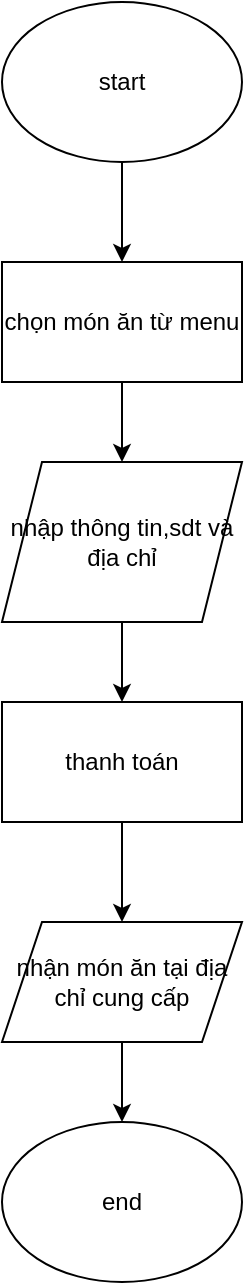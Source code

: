 <mxfile version="28.2.3">
  <diagram name="Trang-1" id="L-YplVWb-fNjOiKq86wW">
    <mxGraphModel dx="1042" dy="596" grid="1" gridSize="10" guides="1" tooltips="1" connect="1" arrows="1" fold="1" page="1" pageScale="1" pageWidth="827" pageHeight="1169" math="0" shadow="0">
      <root>
        <mxCell id="0" />
        <mxCell id="1" parent="0" />
        <mxCell id="jA-qkMcG9kpiO2JGJWrB-4" value="" style="edgeStyle=orthogonalEdgeStyle;rounded=0;orthogonalLoop=1;jettySize=auto;html=1;" edge="1" parent="1" source="jA-qkMcG9kpiO2JGJWrB-1" target="jA-qkMcG9kpiO2JGJWrB-2">
          <mxGeometry relative="1" as="geometry" />
        </mxCell>
        <mxCell id="jA-qkMcG9kpiO2JGJWrB-1" value="start" style="ellipse;whiteSpace=wrap;html=1;" vertex="1" parent="1">
          <mxGeometry x="350" y="270" width="120" height="80" as="geometry" />
        </mxCell>
        <mxCell id="jA-qkMcG9kpiO2JGJWrB-6" value="" style="edgeStyle=orthogonalEdgeStyle;rounded=0;orthogonalLoop=1;jettySize=auto;html=1;" edge="1" parent="1" source="jA-qkMcG9kpiO2JGJWrB-2">
          <mxGeometry relative="1" as="geometry">
            <mxPoint x="410" y="500" as="targetPoint" />
          </mxGeometry>
        </mxCell>
        <mxCell id="jA-qkMcG9kpiO2JGJWrB-2" value="chọn món ăn từ menu" style="rounded=0;whiteSpace=wrap;html=1;" vertex="1" parent="1">
          <mxGeometry x="350" y="400" width="120" height="60" as="geometry" />
        </mxCell>
        <mxCell id="jA-qkMcG9kpiO2JGJWrB-9" value="" style="edgeStyle=orthogonalEdgeStyle;rounded=0;orthogonalLoop=1;jettySize=auto;html=1;" edge="1" parent="1" source="jA-qkMcG9kpiO2JGJWrB-7">
          <mxGeometry relative="1" as="geometry">
            <mxPoint x="410" y="620" as="targetPoint" />
          </mxGeometry>
        </mxCell>
        <mxCell id="jA-qkMcG9kpiO2JGJWrB-7" value="nhập thông tin,sdt và địa chỉ" style="shape=parallelogram;perimeter=parallelogramPerimeter;whiteSpace=wrap;html=1;fixedSize=1;" vertex="1" parent="1">
          <mxGeometry x="350" y="500" width="120" height="80" as="geometry" />
        </mxCell>
        <mxCell id="jA-qkMcG9kpiO2JGJWrB-13" value="" style="edgeStyle=orthogonalEdgeStyle;rounded=0;orthogonalLoop=1;jettySize=auto;html=1;" edge="1" parent="1" source="jA-qkMcG9kpiO2JGJWrB-10" target="jA-qkMcG9kpiO2JGJWrB-12">
          <mxGeometry relative="1" as="geometry" />
        </mxCell>
        <mxCell id="jA-qkMcG9kpiO2JGJWrB-10" value="thanh toán" style="rounded=0;whiteSpace=wrap;html=1;" vertex="1" parent="1">
          <mxGeometry x="350" y="620" width="120" height="60" as="geometry" />
        </mxCell>
        <mxCell id="jA-qkMcG9kpiO2JGJWrB-15" value="" style="edgeStyle=orthogonalEdgeStyle;rounded=0;orthogonalLoop=1;jettySize=auto;html=1;" edge="1" parent="1" source="jA-qkMcG9kpiO2JGJWrB-12" target="jA-qkMcG9kpiO2JGJWrB-14">
          <mxGeometry relative="1" as="geometry" />
        </mxCell>
        <mxCell id="jA-qkMcG9kpiO2JGJWrB-12" value="nhận món ăn tại địa chỉ cung cấp" style="shape=parallelogram;perimeter=parallelogramPerimeter;whiteSpace=wrap;html=1;fixedSize=1;rounded=0;" vertex="1" parent="1">
          <mxGeometry x="350" y="730" width="120" height="60" as="geometry" />
        </mxCell>
        <mxCell id="jA-qkMcG9kpiO2JGJWrB-14" value="end" style="ellipse;whiteSpace=wrap;html=1;" vertex="1" parent="1">
          <mxGeometry x="350" y="830" width="120" height="80" as="geometry" />
        </mxCell>
      </root>
    </mxGraphModel>
  </diagram>
</mxfile>
